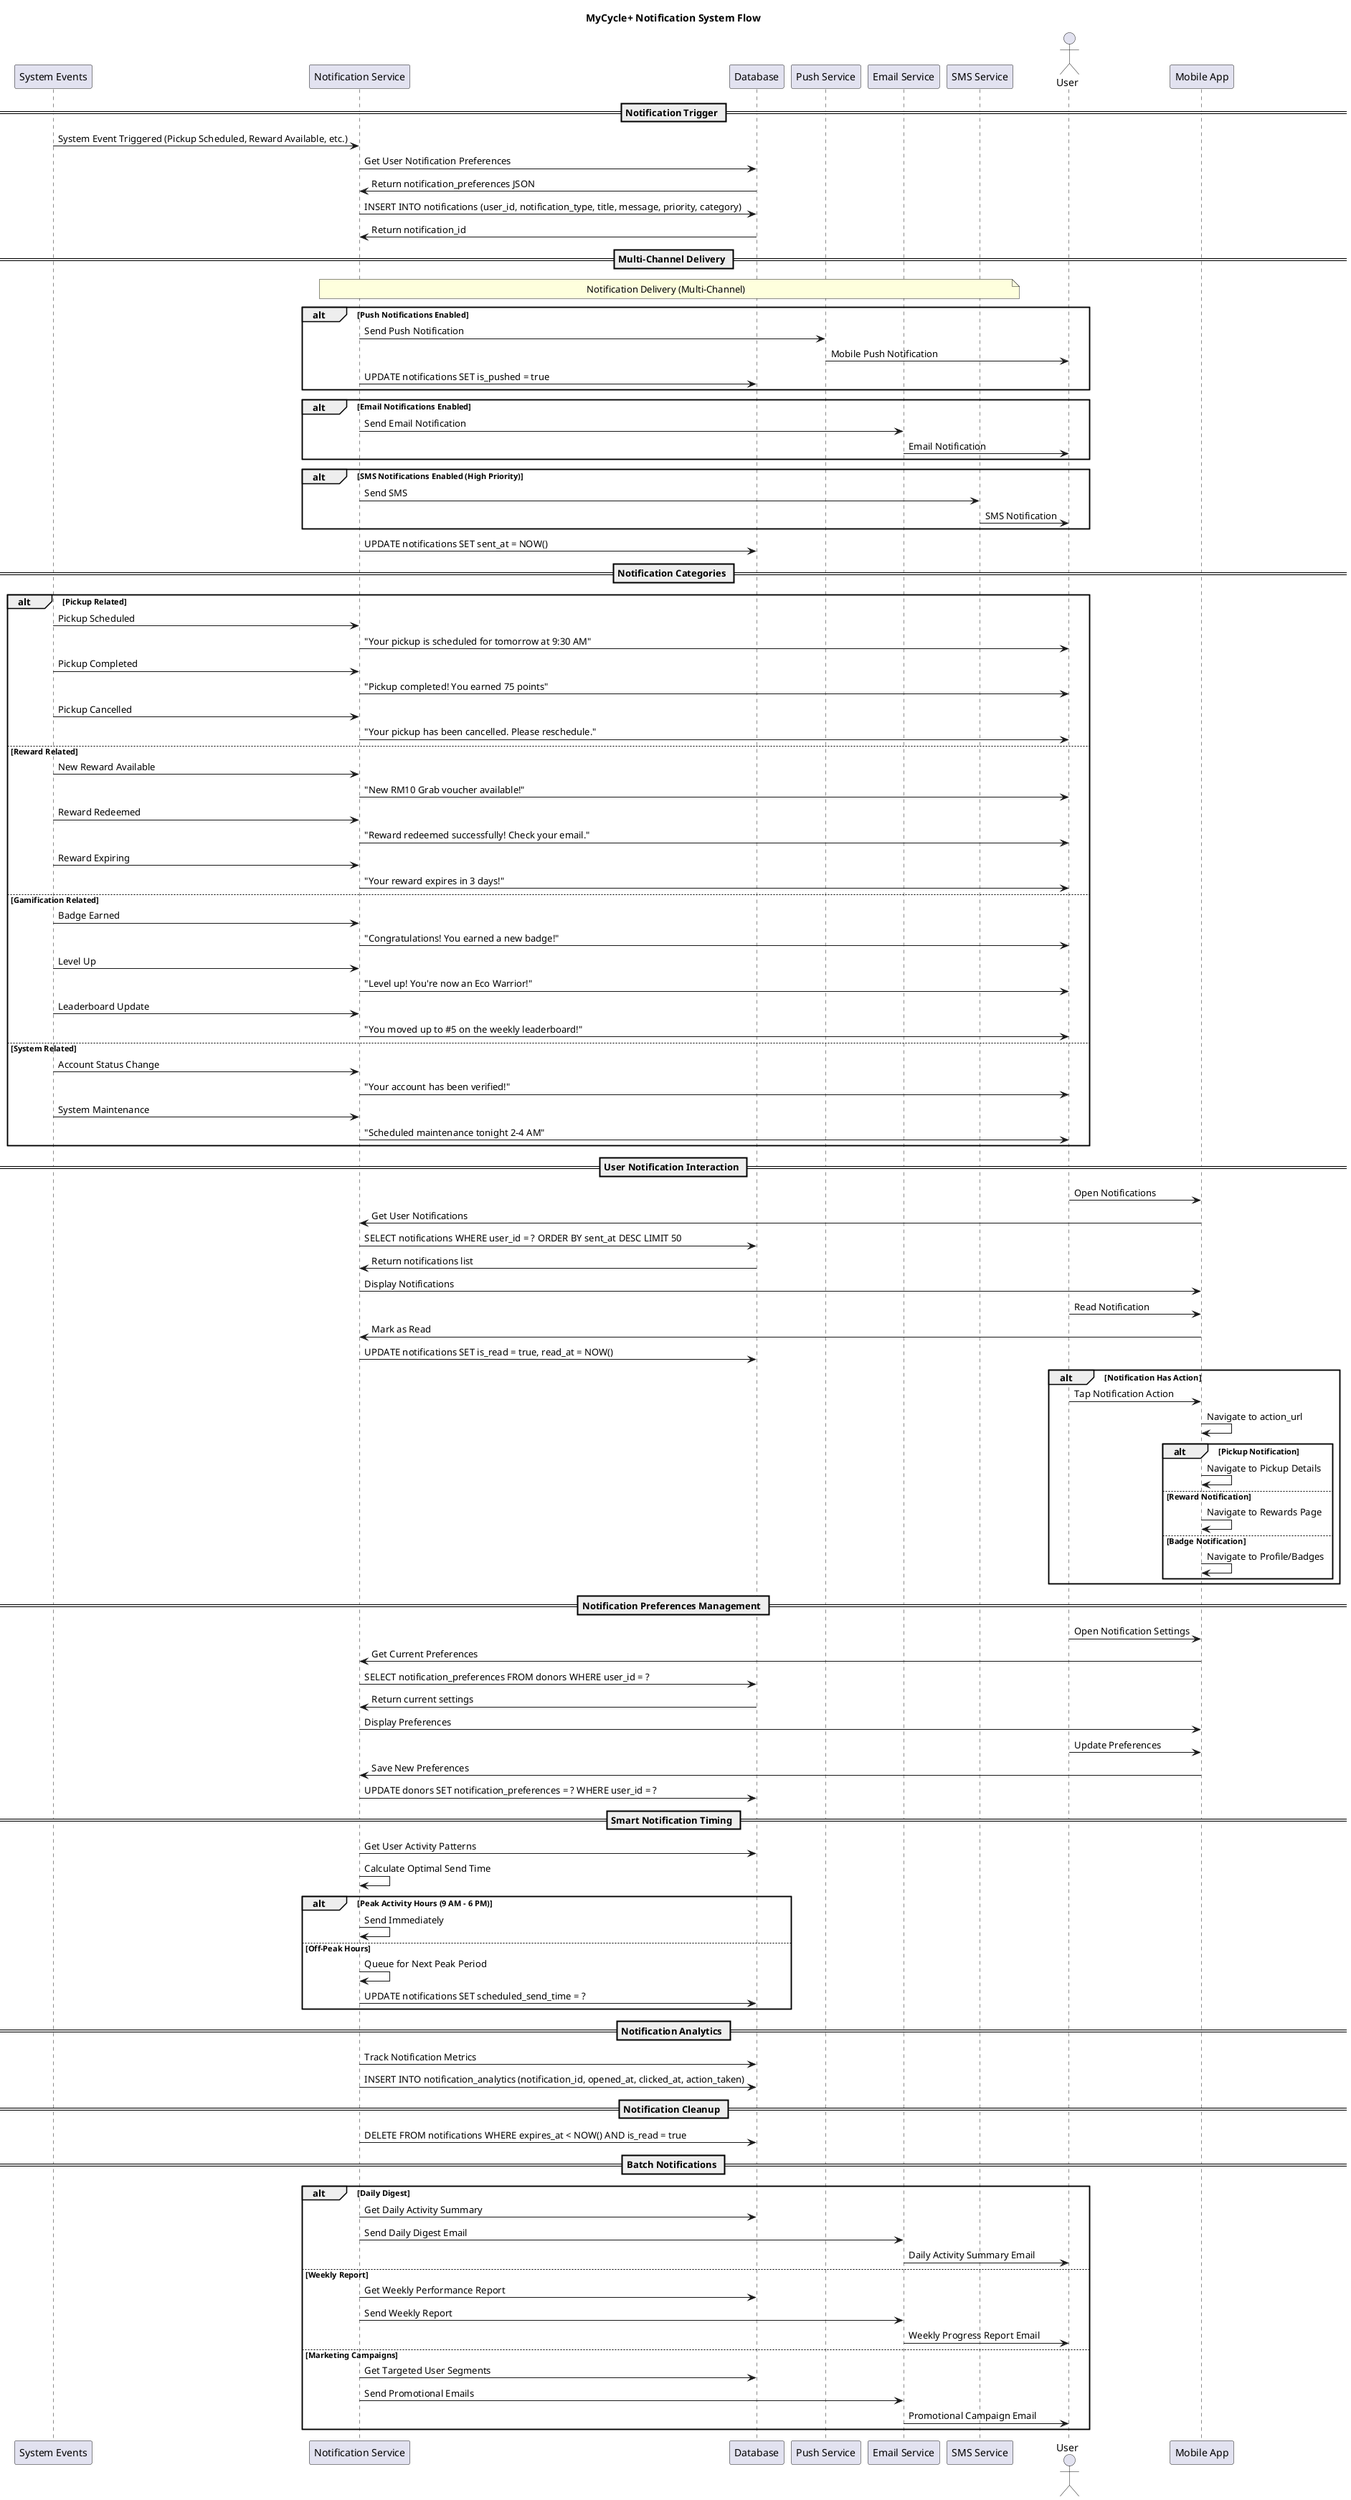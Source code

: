 @startuml 6_Notification_System
title MyCycle+ Notification System Flow

participant "System Events" as Events
participant "Notification Service" as NotifSvc
participant "Database" as DB
participant "Push Service" as PushSvc
participant "Email Service" as EmailSvc
participant "SMS Service" as SMSSvc
actor "User" as User
participant "Mobile App" as App

== Notification Trigger ==
Events -> NotifSvc: System Event Triggered (Pickup Scheduled, Reward Available, etc.)
NotifSvc -> DB: Get User Notification Preferences
DB -> NotifSvc: Return notification_preferences JSON

NotifSvc -> DB: INSERT INTO notifications (user_id, notification_type, title, message, priority, category)
DB -> NotifSvc: Return notification_id

== Multi-Channel Delivery ==
note over NotifSvc, SMSSvc: Notification Delivery (Multi-Channel)

alt Push Notifications Enabled
    NotifSvc -> PushSvc: Send Push Notification
    PushSvc -> User: Mobile Push Notification
    NotifSvc -> DB: UPDATE notifications SET is_pushed = true
end

alt Email Notifications Enabled
    NotifSvc -> EmailSvc: Send Email Notification
    EmailSvc -> User: Email Notification
end

alt SMS Notifications Enabled (High Priority)
    NotifSvc -> SMSSvc: Send SMS
    SMSSvc -> User: SMS Notification
end

NotifSvc -> DB: UPDATE notifications SET sent_at = NOW()

== Notification Categories ==
alt Pickup Related
    Events -> NotifSvc: Pickup Scheduled
    NotifSvc -> User: "Your pickup is scheduled for tomorrow at 9:30 AM"
    
    Events -> NotifSvc: Pickup Completed
    NotifSvc -> User: "Pickup completed! You earned 75 points"
    
    Events -> NotifSvc: Pickup Cancelled
    NotifSvc -> User: "Your pickup has been cancelled. Please reschedule."
    
else Reward Related
    Events -> NotifSvc: New Reward Available
    NotifSvc -> User: "New RM10 Grab voucher available!"
    
    Events -> NotifSvc: Reward Redeemed
    NotifSvc -> User: "Reward redeemed successfully! Check your email."
    
    Events -> NotifSvc: Reward Expiring
    NotifSvc -> User: "Your reward expires in 3 days!"
    
else Gamification Related
    Events -> NotifSvc: Badge Earned
    NotifSvc -> User: "Congratulations! You earned a new badge!"
    
    Events -> NotifSvc: Level Up
    NotifSvc -> User: "Level up! You're now an Eco Warrior!"
    
    Events -> NotifSvc: Leaderboard Update
    NotifSvc -> User: "You moved up to #5 on the weekly leaderboard!"
    
else System Related
    Events -> NotifSvc: Account Status Change
    NotifSvc -> User: "Your account has been verified!"
    
    Events -> NotifSvc: System Maintenance
    NotifSvc -> User: "Scheduled maintenance tonight 2-4 AM"
end

== User Notification Interaction ==
User -> App: Open Notifications
App -> NotifSvc: Get User Notifications
NotifSvc -> DB: SELECT notifications WHERE user_id = ? ORDER BY sent_at DESC LIMIT 50
DB -> NotifSvc: Return notifications list
NotifSvc -> App: Display Notifications

User -> App: Read Notification
App -> NotifSvc: Mark as Read
NotifSvc -> DB: UPDATE notifications SET is_read = true, read_at = NOW()

alt Notification Has Action
    User -> App: Tap Notification Action
    App -> App: Navigate to action_url
    
    alt Pickup Notification
        App -> App: Navigate to Pickup Details
    else Reward Notification
        App -> App: Navigate to Rewards Page
    else Badge Notification
        App -> App: Navigate to Profile/Badges
    end
end

== Notification Preferences Management ==
User -> App: Open Notification Settings
App -> NotifSvc: Get Current Preferences
NotifSvc -> DB: SELECT notification_preferences FROM donors WHERE user_id = ?
DB -> NotifSvc: Return current settings
NotifSvc -> App: Display Preferences

User -> App: Update Preferences
App -> NotifSvc: Save New Preferences
NotifSvc -> DB: UPDATE donors SET notification_preferences = ? WHERE user_id = ?

== Smart Notification Timing ==
NotifSvc -> DB: Get User Activity Patterns
NotifSvc -> NotifSvc: Calculate Optimal Send Time

alt Peak Activity Hours (9 AM - 6 PM)
    NotifSvc -> NotifSvc: Send Immediately
else Off-Peak Hours
    NotifSvc -> NotifSvc: Queue for Next Peak Period
    NotifSvc -> DB: UPDATE notifications SET scheduled_send_time = ?
end

== Notification Analytics ==
NotifSvc -> DB: Track Notification Metrics
NotifSvc -> DB: INSERT INTO notification_analytics (notification_id, opened_at, clicked_at, action_taken)

== Notification Cleanup ==
NotifSvc -> DB: DELETE FROM notifications WHERE expires_at < NOW() AND is_read = true

== Batch Notifications ==
alt Daily Digest
    NotifSvc -> DB: Get Daily Activity Summary
    NotifSvc -> EmailSvc: Send Daily Digest Email
    EmailSvc -> User: Daily Activity Summary Email
    
else Weekly Report
    NotifSvc -> DB: Get Weekly Performance Report
    NotifSvc -> EmailSvc: Send Weekly Report
    EmailSvc -> User: Weekly Progress Report Email
    
else Marketing Campaigns
    NotifSvc -> DB: Get Targeted User Segments
    NotifSvc -> EmailSvc: Send Promotional Emails
    EmailSvc -> User: Promotional Campaign Email
end

@enduml 